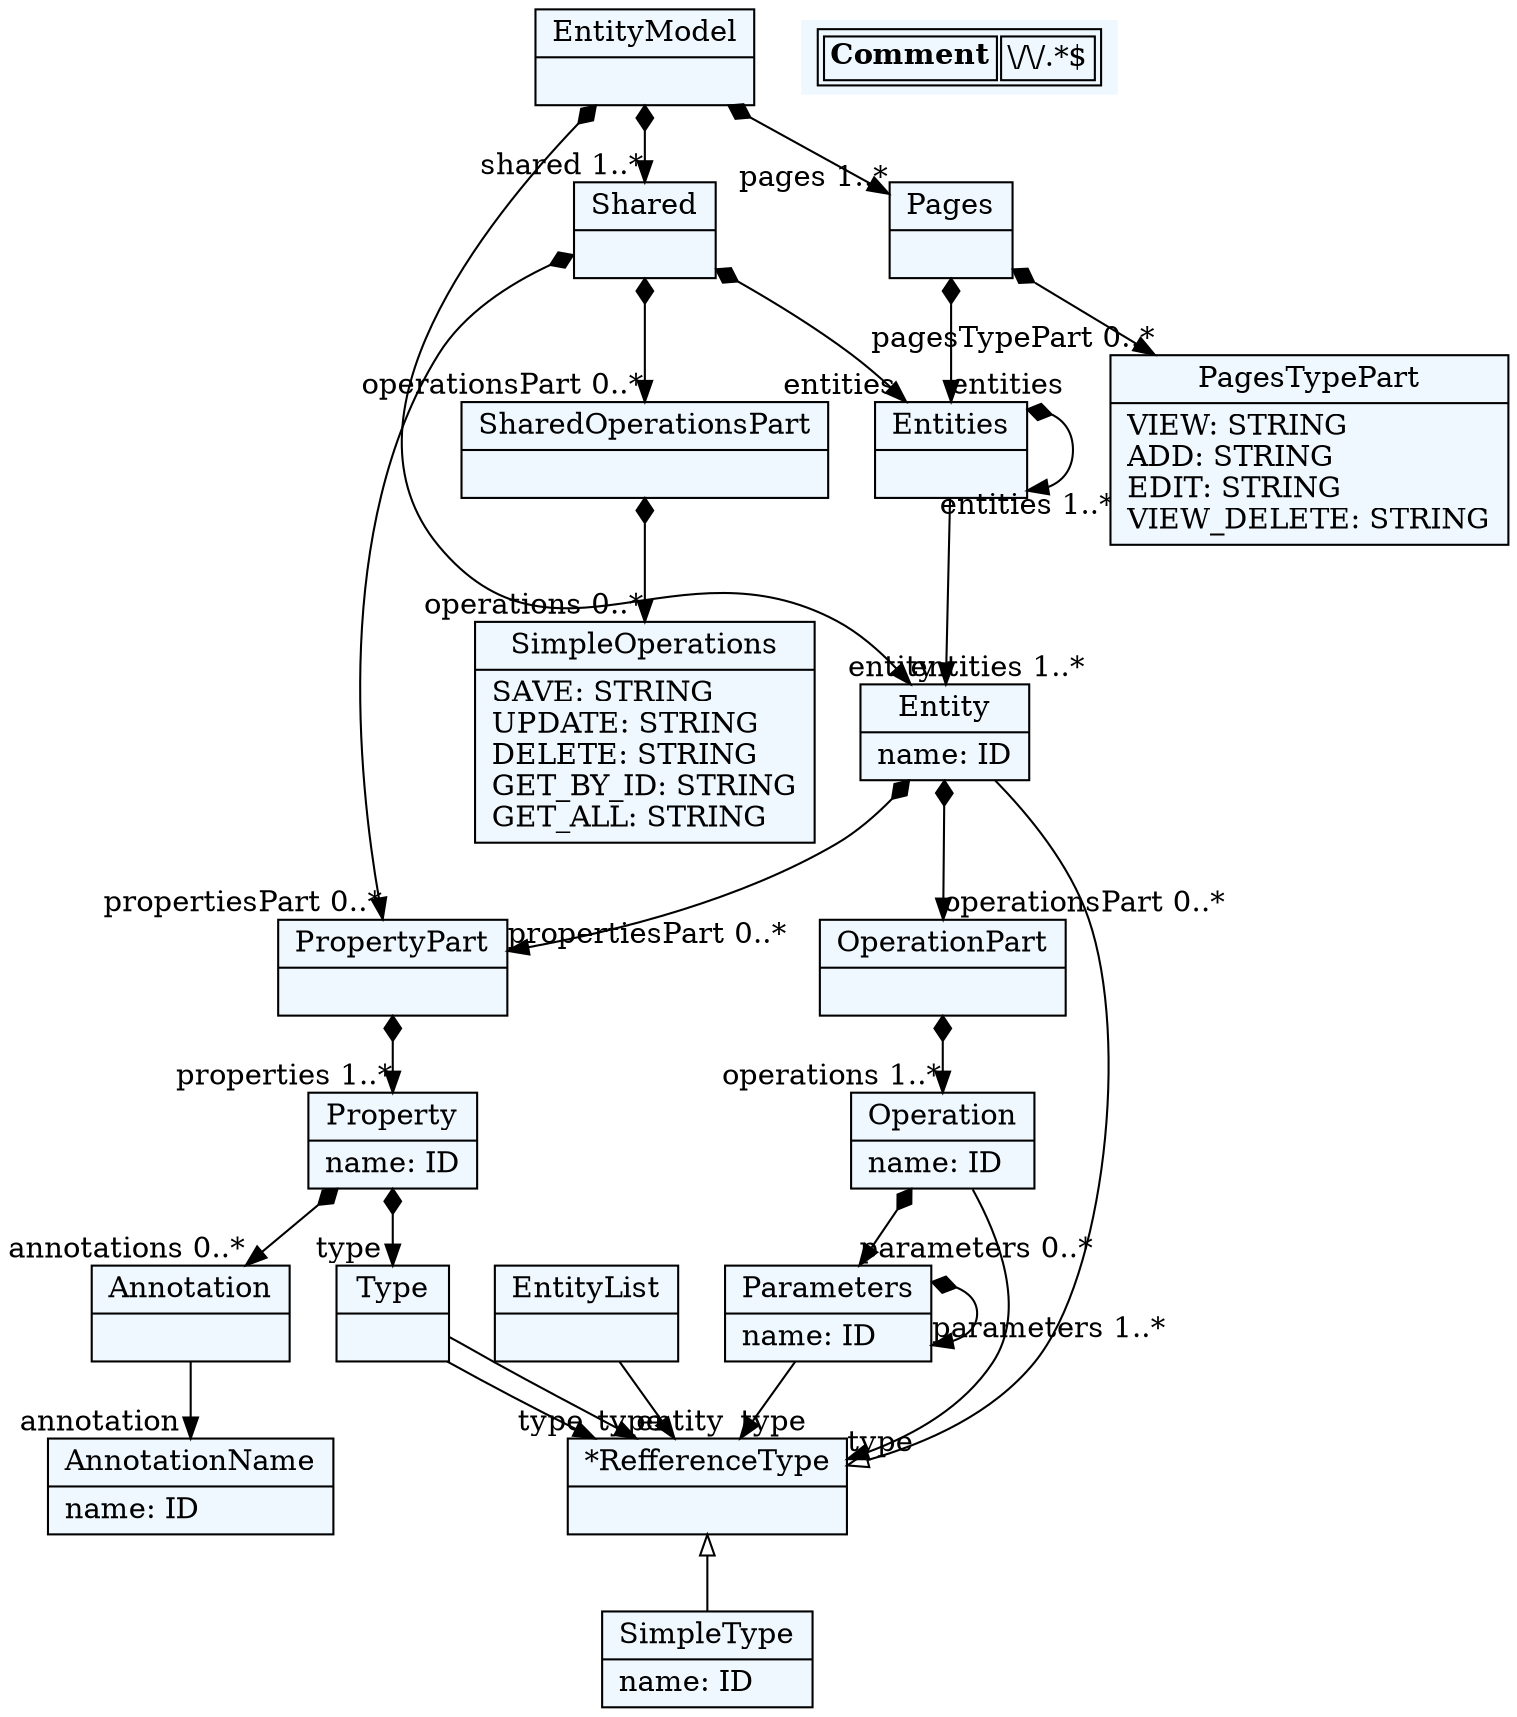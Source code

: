 
    digraph textX {
    fontname = "Bitstream Vera Sans"
    fontsize = 8
    node[
        shape=record,
        style=filled,
        fillcolor=aliceblue
    ]
    nodesep = 0.3
    edge[dir=black,arrowtail=empty]


13151216[ label="{EntityModel|}"]

11003888[ label="{Entity|name: ID\l}"]

13350816[ label="{PropertyPart|}"]

13356352[ label="{Property|name: ID\l}"]

13361888[ label="{Type|}"]

13367424[ label="{EntityList|}"]

13372960[ label="{Annotation|}"]

13112288[ label="{AnnotationName|name: ID\l}"]

13379088[ label="{*RefferenceType|}"]

13111344[ label="{SimpleType|name: ID\l}"]

13385216[ label="{OperationPart|}"]

13392464[ label="{Operation|name: ID\l}"]

13397408[ label="{Parameters|name: ID\l}"]

13359888[ label="{Shared|}"]

11008832[ label="{SharedOperationsPart|}"]

13342800[ label="{SimpleOperations|SAVE: STRING\lUPDATE: STRING\lDELETE: STRING\lGET_BY_ID: STRING\lGET_ALL: STRING\l}"]

13390464[ label="{Entities|}"]

13378144[ label="{Pages|}"]

11398736[ label="{PagesTypePart|VIEW: STRING\lADD: STRING\lEDIT: STRING\lVIEW_DELETE: STRING\l}"]



13151216 -> 11003888[arrowtail=diamond, dir=both, headlabel="entities 1..*"]
13151216 -> 13359888[arrowtail=diamond, dir=both, headlabel="shared 1..*"]
13151216 -> 13378144[arrowtail=diamond, dir=both, headlabel="pages 1..*"]
11003888 -> 13350816[arrowtail=diamond, dir=both, headlabel="propertiesPart 0..*"]
11003888 -> 13385216[arrowtail=diamond, dir=both, headlabel="operationsPart 0..*"]
13350816 -> 13356352[arrowtail=diamond, dir=both, headlabel="properties 1..*"]
13356352 -> 13372960[arrowtail=diamond, dir=both, headlabel="annotations 0..*"]
13356352 -> 13361888[arrowtail=diamond, dir=both, headlabel="type "]
13361888 -> 13379088[headlabel="type "]
13361888 -> 13379088[headlabel="entity "]
13367424 -> 13379088[headlabel="type "]
13372960 -> 13112288[headlabel="annotation "]
13379088 -> 13111344 [dir=back]
13379088 -> 11003888 [dir=back]
13385216 -> 13392464[arrowtail=diamond, dir=both, headlabel="operations 1..*"]
13392464 -> 13397408[arrowtail=diamond, dir=both, headlabel="parameters 0..*"]
13392464 -> 13379088[headlabel="type "]
13397408 -> 13379088[headlabel="type "]
13397408 -> 13397408[arrowtail=diamond, dir=both, headlabel="parameters 1..*"]
13359888 -> 13390464[arrowtail=diamond, dir=both, headlabel="entities "]
13359888 -> 13350816[arrowtail=diamond, dir=both, headlabel="propertiesPart 0..*"]
13359888 -> 11008832[arrowtail=diamond, dir=both, headlabel="operationsPart 0..*"]
11008832 -> 13342800[arrowtail=diamond, dir=both, headlabel="operations 0..*"]
13390464 -> 11003888[headlabel="entity "]
13390464 -> 13390464[arrowtail=diamond, dir=both, headlabel="entities 1..*"]
13378144 -> 13390464[arrowtail=diamond, dir=both, headlabel="entities "]
13378144 -> 11398736[arrowtail=diamond, dir=both, headlabel="pagesTypePart 0..*"]
match_rules [ shape=plaintext, label=< <table>
	<tr>
		<td><b>Comment</b></td><td>\/\/.*$</td>
	</tr>
</table> >]


}
